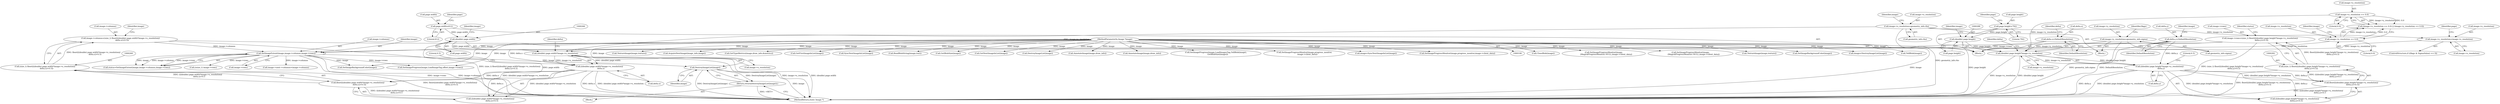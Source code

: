 digraph "0_ImageMagick_f6e9d0d9955e85bdd7540b251cd50d598dacc5e6_66@pointer" {
"1000321" [label="(Call,DestroyImageList(image))"];
"1000301" [label="(Call,SetImageExtent(image,image->columns,image->rows))"];
"1000108" [label="(MethodParameterIn,Image *image)"];
"1000255" [label="(Call,image->columns=(size_t) floor((((double) page.width*image->x_resolution)/\n     delta.x)+0.5))"];
"1000259" [label="(Call,(size_t) floor((((double) page.width*image->x_resolution)/\n     delta.x)+0.5))"];
"1000261" [label="(Call,floor((((double) page.width*image->x_resolution)/\n     delta.x)+0.5))"];
"1000263" [label="(Call,((double) page.width*image->x_resolution)/\n     delta.x)"];
"1000264" [label="(Call,(double) page.width*image->x_resolution)"];
"1000265" [label="(Call,(double) page.width)"];
"1000219" [label="(Call,page.width=612)"];
"1000192" [label="(Call,image->x_resolution=geometry_info.rho)"];
"1000173" [label="(Call,image->x_resolution == 0.0)"];
"1000161" [label="(Call,delta.x=DefaultResolution)"];
"1000277" [label="(Call,image->rows=(size_t) floor((((double) page.height*image->y_resolution)/\n     delta.y)+0.5))"];
"1000281" [label="(Call,(size_t) floor((((double) page.height*image->y_resolution)/\n     delta.y)+0.5))"];
"1000283" [label="(Call,floor((((double) page.height*image->y_resolution)/\n     delta.y)+0.5))"];
"1000285" [label="(Call,((double) page.height*image->y_resolution)/\n     delta.y)"];
"1000286" [label="(Call,(double) page.height*image->y_resolution)"];
"1000287" [label="(Call,(double) page.height)"];
"1000224" [label="(Call,page.height=792)"];
"1000199" [label="(Call,image->y_resolution=geometry_info.sigma)"];
"1000178" [label="(Call,image->y_resolution == 0.0)"];
"1000212" [label="(Call,image->y_resolution=image->x_resolution)"];
"1000166" [label="(Call,delta.y=DefaultResolution)"];
"1000320" [label="(Return,return(DestroyImageList(image));)"];
"1000162" [label="(Call,delta.x)"];
"1000193" [label="(Call,image->x_resolution)"];
"1000295" [label="(Call,delta.y)"];
"1000287" [label="(Call,(double) page.height)"];
"1000277" [label="(Call,image->rows=(size_t) floor((((double) page.height*image->y_resolution)/\n     delta.y)+0.5))"];
"1000165" [label="(Identifier,DefaultResolution)"];
"1000302" [label="(Identifier,image)"];
"1000765" [label="(Call,CloseBlob(image))"];
"1000300" [label="(Identifier,status)"];
"1000212" [label="(Call,image->y_resolution=image->x_resolution)"];
"1000223" [label="(Literal,612)"];
"1000296" [label="(Identifier,delta)"];
"1000262" [label="(Call,(((double) page.width*image->x_resolution)/\n     delta.x)+0.5)"];
"1000255" [label="(Call,image->columns=(size_t) floor((((double) page.width*image->x_resolution)/\n     delta.x)+0.5))"];
"1000221" [label="(Identifier,page)"];
"1000200" [label="(Call,image->y_resolution)"];
"1000723" [label="(Call,SetImageProgressMonitor(image,\n        (MagickProgressMonitor) NULL,image->client_data))"];
"1000267" [label="(Call,page.width)"];
"1000301" [label="(Call,SetImageExtent(image,image->columns,image->rows))"];
"1000183" [label="(Block,)"];
"1000225" [label="(Call,page.height)"];
"1000321" [label="(Call,DestroyImageList(image))"];
"1000172" [label="(Call,(image->x_resolution == 0.0) || (image->y_resolution == 0.0))"];
"1000203" [label="(Call,geometry_info.sigma)"];
"1000320" [label="(Return,return(DestroyImageList(image));)"];
"1000281" [label="(Call,(size_t) floor((((double) page.height*image->y_resolution)/\n     delta.y)+0.5))"];
"1000168" [label="(Identifier,delta)"];
"1000274" [label="(Identifier,delta)"];
"1000600" [label="(Call,SetImageProgressMonitor(image,\n          (MagickProgressMonitor) NULL,image->client_data))"];
"1000174" [label="(Call,image->x_resolution)"];
"1000733" [label="(Call,TextureImage(image,texture))"];
"1000261" [label="(Call,floor((((double) page.width*image->x_resolution)/\n     delta.x)+0.5))"];
"1000697" [label="(Call,SetImageBackgroundColor(image))"];
"1000273" [label="(Call,delta.x)"];
"1000213" [label="(Call,image->y_resolution)"];
"1000306" [label="(Call,image->rows)"];
"1000224" [label="(Call,page.height=792)"];
"1000175" [label="(Identifier,image)"];
"1000657" [label="(Call,image=DestroyImageList(image))"];
"1000178" [label="(Call,image->y_resolution == 0.0)"];
"1000292" [label="(Call,image->y_resolution)"];
"1000270" [label="(Call,image->x_resolution)"];
"1000228" [label="(Literal,792)"];
"1000704" [label="(Call,TellBlob(image))"];
"1000284" [label="(Call,(((double) page.height*image->y_resolution)/\n     delta.y)+0.5)"];
"1000161" [label="(Call,delta.x=DefaultResolution)"];
"1000170" [label="(Identifier,DefaultResolution)"];
"1000610" [label="(Call,TextureImage(image,texture))"];
"1000665" [label="(Call,image->next->columns=image->columns)"];
"1000646" [label="(Call,AcquireNextImage(image_info,image))"];
"1000286" [label="(Call,(double) page.height*image->y_resolution)"];
"1000166" [label="(Call,delta.y=DefaultResolution)"];
"1000173" [label="(Call,image->x_resolution == 0.0)"];
"1000299" [label="(Call,status=SetImageExtent(image,image->columns,image->rows))"];
"1000428" [label="(Call,GetTypeMetrics(image,draw_info,&metrics))"];
"1000259" [label="(Call,(size_t) floor((((double) page.width*image->x_resolution)/\n     delta.x)+0.5))"];
"1000322" [label="(Identifier,image)"];
"1000768" [label="(Call,GetFirstImageInList(image))"];
"1000558" [label="(Call,SetImageProgress(image,LoadImageTag,offset,image->rows))"];
"1000196" [label="(Call,geometry_info.rho)"];
"1000265" [label="(Call,(double) page.width)"];
"1000283" [label="(Call,floor((((double) page.height*image->y_resolution)/\n     delta.y)+0.5))"];
"1000289" [label="(Call,page.height)"];
"1000685" [label="(Call,SyncNextImageInList(image))"];
"1000303" [label="(Call,image->columns)"];
"1000572" [label="(Call,ReadBlobString(image,text))"];
"1000219" [label="(Call,page.width=612)"];
"1000706" [label="(Call,GetBlobSize(image))"];
"1000383" [label="(Call,SetImageBackgroundColor(image))"];
"1000192" [label="(Call,image->x_resolution=geometry_info.rho)"];
"1000177" [label="(Literal,0.0)"];
"1000231" [label="(Identifier,page)"];
"1000182" [label="(Literal,0.0)"];
"1000579" [label="(Call,(ssize_t) image->rows)"];
"1000278" [label="(Call,image->rows)"];
"1000179" [label="(Call,image->y_resolution)"];
"1000279" [label="(Identifier,image)"];
"1000298" [label="(Literal,0.5)"];
"1000256" [label="(Call,image->columns)"];
"1000271" [label="(Identifier,image)"];
"1000111" [label="(Block,)"];
"1000226" [label="(Identifier,page)"];
"1000209" [label="(Identifier,flags)"];
"1000206" [label="(ControlStructure,if ((flags & SigmaValue) == 0))"];
"1000285" [label="(Call,((double) page.height*image->y_resolution)/\n     delta.y)"];
"1000770" [label="(MethodReturn,static Image *)"];
"1000651" [label="(Call,GetNextImageInList(image))"];
"1000201" [label="(Identifier,image)"];
"1000167" [label="(Call,delta.y)"];
"1000659" [label="(Call,DestroyImageList(image))"];
"1000180" [label="(Identifier,image)"];
"1000276" [label="(Literal,0.5)"];
"1000216" [label="(Call,image->x_resolution)"];
"1000264" [label="(Call,(double) page.width*image->x_resolution)"];
"1000313" [label="(Block,)"];
"1000746" [label="(Call,AnnotateImage(image,draw_info))"];
"1000293" [label="(Identifier,image)"];
"1000623" [label="(Call,AnnotateImage(image,draw_info))"];
"1000263" [label="(Call,((double) page.width*image->x_resolution)/\n     delta.x)"];
"1000220" [label="(Call,page.width)"];
"1000199" [label="(Call,image->y_resolution=geometry_info.sigma)"];
"1000701" [label="(Call,SetImageProgress(image,LoadImagesTag,TellBlob(image),\n      GetBlobSize(image)))"];
"1000615" [label="(Call,SetImageProgressMonitor(image,progress_monitor,\n          image->client_data))"];
"1000683" [label="(Call,image=SyncNextImageInList(image))"];
"1000108" [label="(MethodParameterIn,Image *image)"];
"1000738" [label="(Call,SetImageProgressMonitor(image,progress_monitor,image->client_data))"];
"1000321" -> "1000320"  [label="AST: "];
"1000321" -> "1000322"  [label="CFG: "];
"1000322" -> "1000321"  [label="AST: "];
"1000320" -> "1000321"  [label="CFG: "];
"1000321" -> "1000770"  [label="DDG: image"];
"1000321" -> "1000770"  [label="DDG: DestroyImageList(image)"];
"1000321" -> "1000320"  [label="DDG: DestroyImageList(image)"];
"1000301" -> "1000321"  [label="DDG: image"];
"1000108" -> "1000321"  [label="DDG: image"];
"1000301" -> "1000299"  [label="AST: "];
"1000301" -> "1000306"  [label="CFG: "];
"1000302" -> "1000301"  [label="AST: "];
"1000303" -> "1000301"  [label="AST: "];
"1000306" -> "1000301"  [label="AST: "];
"1000299" -> "1000301"  [label="CFG: "];
"1000301" -> "1000770"  [label="DDG: image->columns"];
"1000301" -> "1000770"  [label="DDG: image->rows"];
"1000301" -> "1000299"  [label="DDG: image"];
"1000301" -> "1000299"  [label="DDG: image->columns"];
"1000301" -> "1000299"  [label="DDG: image->rows"];
"1000108" -> "1000301"  [label="DDG: image"];
"1000255" -> "1000301"  [label="DDG: image->columns"];
"1000277" -> "1000301"  [label="DDG: image->rows"];
"1000301" -> "1000383"  [label="DDG: image"];
"1000301" -> "1000558"  [label="DDG: image->rows"];
"1000301" -> "1000579"  [label="DDG: image->rows"];
"1000301" -> "1000665"  [label="DDG: image->columns"];
"1000108" -> "1000106"  [label="AST: "];
"1000108" -> "1000770"  [label="DDG: image"];
"1000108" -> "1000383"  [label="DDG: image"];
"1000108" -> "1000428"  [label="DDG: image"];
"1000108" -> "1000558"  [label="DDG: image"];
"1000108" -> "1000572"  [label="DDG: image"];
"1000108" -> "1000600"  [label="DDG: image"];
"1000108" -> "1000610"  [label="DDG: image"];
"1000108" -> "1000615"  [label="DDG: image"];
"1000108" -> "1000623"  [label="DDG: image"];
"1000108" -> "1000646"  [label="DDG: image"];
"1000108" -> "1000651"  [label="DDG: image"];
"1000108" -> "1000657"  [label="DDG: image"];
"1000108" -> "1000659"  [label="DDG: image"];
"1000108" -> "1000683"  [label="DDG: image"];
"1000108" -> "1000685"  [label="DDG: image"];
"1000108" -> "1000697"  [label="DDG: image"];
"1000108" -> "1000701"  [label="DDG: image"];
"1000108" -> "1000704"  [label="DDG: image"];
"1000108" -> "1000706"  [label="DDG: image"];
"1000108" -> "1000723"  [label="DDG: image"];
"1000108" -> "1000733"  [label="DDG: image"];
"1000108" -> "1000738"  [label="DDG: image"];
"1000108" -> "1000746"  [label="DDG: image"];
"1000108" -> "1000765"  [label="DDG: image"];
"1000108" -> "1000768"  [label="DDG: image"];
"1000255" -> "1000111"  [label="AST: "];
"1000255" -> "1000259"  [label="CFG: "];
"1000256" -> "1000255"  [label="AST: "];
"1000259" -> "1000255"  [label="AST: "];
"1000279" -> "1000255"  [label="CFG: "];
"1000255" -> "1000770"  [label="DDG: (size_t) floor((((double) page.width*image->x_resolution)/\n     delta.x)+0.5)"];
"1000259" -> "1000255"  [label="DDG: floor((((double) page.width*image->x_resolution)/\n     delta.x)+0.5)"];
"1000259" -> "1000261"  [label="CFG: "];
"1000260" -> "1000259"  [label="AST: "];
"1000261" -> "1000259"  [label="AST: "];
"1000259" -> "1000770"  [label="DDG: floor((((double) page.width*image->x_resolution)/\n     delta.x)+0.5)"];
"1000261" -> "1000259"  [label="DDG: (((double) page.width*image->x_resolution)/\n     delta.x)+0.5"];
"1000261" -> "1000262"  [label="CFG: "];
"1000262" -> "1000261"  [label="AST: "];
"1000261" -> "1000770"  [label="DDG: (((double) page.width*image->x_resolution)/\n     delta.x)+0.5"];
"1000263" -> "1000261"  [label="DDG: (double) page.width*image->x_resolution"];
"1000263" -> "1000261"  [label="DDG: delta.x"];
"1000263" -> "1000262"  [label="AST: "];
"1000263" -> "1000273"  [label="CFG: "];
"1000264" -> "1000263"  [label="AST: "];
"1000273" -> "1000263"  [label="AST: "];
"1000276" -> "1000263"  [label="CFG: "];
"1000263" -> "1000770"  [label="DDG: (double) page.width*image->x_resolution"];
"1000263" -> "1000770"  [label="DDG: delta.x"];
"1000263" -> "1000262"  [label="DDG: (double) page.width*image->x_resolution"];
"1000263" -> "1000262"  [label="DDG: delta.x"];
"1000264" -> "1000263"  [label="DDG: (double) page.width"];
"1000264" -> "1000263"  [label="DDG: image->x_resolution"];
"1000161" -> "1000263"  [label="DDG: delta.x"];
"1000264" -> "1000270"  [label="CFG: "];
"1000265" -> "1000264"  [label="AST: "];
"1000270" -> "1000264"  [label="AST: "];
"1000274" -> "1000264"  [label="CFG: "];
"1000264" -> "1000770"  [label="DDG: (double) page.width"];
"1000264" -> "1000770"  [label="DDG: image->x_resolution"];
"1000265" -> "1000264"  [label="DDG: page.width"];
"1000192" -> "1000264"  [label="DDG: image->x_resolution"];
"1000173" -> "1000264"  [label="DDG: image->x_resolution"];
"1000265" -> "1000267"  [label="CFG: "];
"1000266" -> "1000265"  [label="AST: "];
"1000267" -> "1000265"  [label="AST: "];
"1000271" -> "1000265"  [label="CFG: "];
"1000265" -> "1000770"  [label="DDG: page.width"];
"1000219" -> "1000265"  [label="DDG: page.width"];
"1000219" -> "1000111"  [label="AST: "];
"1000219" -> "1000223"  [label="CFG: "];
"1000220" -> "1000219"  [label="AST: "];
"1000223" -> "1000219"  [label="AST: "];
"1000226" -> "1000219"  [label="CFG: "];
"1000192" -> "1000183"  [label="AST: "];
"1000192" -> "1000196"  [label="CFG: "];
"1000193" -> "1000192"  [label="AST: "];
"1000196" -> "1000192"  [label="AST: "];
"1000201" -> "1000192"  [label="CFG: "];
"1000192" -> "1000770"  [label="DDG: geometry_info.rho"];
"1000192" -> "1000212"  [label="DDG: image->x_resolution"];
"1000173" -> "1000172"  [label="AST: "];
"1000173" -> "1000177"  [label="CFG: "];
"1000174" -> "1000173"  [label="AST: "];
"1000177" -> "1000173"  [label="AST: "];
"1000180" -> "1000173"  [label="CFG: "];
"1000172" -> "1000173"  [label="CFG: "];
"1000173" -> "1000172"  [label="DDG: image->x_resolution"];
"1000173" -> "1000172"  [label="DDG: 0.0"];
"1000161" -> "1000111"  [label="AST: "];
"1000161" -> "1000165"  [label="CFG: "];
"1000162" -> "1000161"  [label="AST: "];
"1000165" -> "1000161"  [label="AST: "];
"1000168" -> "1000161"  [label="CFG: "];
"1000277" -> "1000111"  [label="AST: "];
"1000277" -> "1000281"  [label="CFG: "];
"1000278" -> "1000277"  [label="AST: "];
"1000281" -> "1000277"  [label="AST: "];
"1000300" -> "1000277"  [label="CFG: "];
"1000277" -> "1000770"  [label="DDG: (size_t) floor((((double) page.height*image->y_resolution)/\n     delta.y)+0.5)"];
"1000281" -> "1000277"  [label="DDG: floor((((double) page.height*image->y_resolution)/\n     delta.y)+0.5)"];
"1000281" -> "1000283"  [label="CFG: "];
"1000282" -> "1000281"  [label="AST: "];
"1000283" -> "1000281"  [label="AST: "];
"1000281" -> "1000770"  [label="DDG: floor((((double) page.height*image->y_resolution)/\n     delta.y)+0.5)"];
"1000283" -> "1000281"  [label="DDG: (((double) page.height*image->y_resolution)/\n     delta.y)+0.5"];
"1000283" -> "1000284"  [label="CFG: "];
"1000284" -> "1000283"  [label="AST: "];
"1000283" -> "1000770"  [label="DDG: (((double) page.height*image->y_resolution)/\n     delta.y)+0.5"];
"1000285" -> "1000283"  [label="DDG: (double) page.height*image->y_resolution"];
"1000285" -> "1000283"  [label="DDG: delta.y"];
"1000285" -> "1000284"  [label="AST: "];
"1000285" -> "1000295"  [label="CFG: "];
"1000286" -> "1000285"  [label="AST: "];
"1000295" -> "1000285"  [label="AST: "];
"1000298" -> "1000285"  [label="CFG: "];
"1000285" -> "1000770"  [label="DDG: (double) page.height*image->y_resolution"];
"1000285" -> "1000770"  [label="DDG: delta.y"];
"1000285" -> "1000284"  [label="DDG: (double) page.height*image->y_resolution"];
"1000285" -> "1000284"  [label="DDG: delta.y"];
"1000286" -> "1000285"  [label="DDG: (double) page.height"];
"1000286" -> "1000285"  [label="DDG: image->y_resolution"];
"1000166" -> "1000285"  [label="DDG: delta.y"];
"1000286" -> "1000292"  [label="CFG: "];
"1000287" -> "1000286"  [label="AST: "];
"1000292" -> "1000286"  [label="AST: "];
"1000296" -> "1000286"  [label="CFG: "];
"1000286" -> "1000770"  [label="DDG: image->y_resolution"];
"1000286" -> "1000770"  [label="DDG: (double) page.height"];
"1000287" -> "1000286"  [label="DDG: page.height"];
"1000199" -> "1000286"  [label="DDG: image->y_resolution"];
"1000178" -> "1000286"  [label="DDG: image->y_resolution"];
"1000212" -> "1000286"  [label="DDG: image->y_resolution"];
"1000287" -> "1000289"  [label="CFG: "];
"1000288" -> "1000287"  [label="AST: "];
"1000289" -> "1000287"  [label="AST: "];
"1000293" -> "1000287"  [label="CFG: "];
"1000287" -> "1000770"  [label="DDG: page.height"];
"1000224" -> "1000287"  [label="DDG: page.height"];
"1000224" -> "1000111"  [label="AST: "];
"1000224" -> "1000228"  [label="CFG: "];
"1000225" -> "1000224"  [label="AST: "];
"1000228" -> "1000224"  [label="AST: "];
"1000231" -> "1000224"  [label="CFG: "];
"1000199" -> "1000183"  [label="AST: "];
"1000199" -> "1000203"  [label="CFG: "];
"1000200" -> "1000199"  [label="AST: "];
"1000203" -> "1000199"  [label="AST: "];
"1000209" -> "1000199"  [label="CFG: "];
"1000199" -> "1000770"  [label="DDG: geometry_info.sigma"];
"1000178" -> "1000172"  [label="AST: "];
"1000178" -> "1000182"  [label="CFG: "];
"1000179" -> "1000178"  [label="AST: "];
"1000182" -> "1000178"  [label="AST: "];
"1000172" -> "1000178"  [label="CFG: "];
"1000178" -> "1000172"  [label="DDG: image->y_resolution"];
"1000178" -> "1000172"  [label="DDG: 0.0"];
"1000212" -> "1000206"  [label="AST: "];
"1000212" -> "1000216"  [label="CFG: "];
"1000213" -> "1000212"  [label="AST: "];
"1000216" -> "1000212"  [label="AST: "];
"1000221" -> "1000212"  [label="CFG: "];
"1000166" -> "1000111"  [label="AST: "];
"1000166" -> "1000170"  [label="CFG: "];
"1000167" -> "1000166"  [label="AST: "];
"1000170" -> "1000166"  [label="AST: "];
"1000175" -> "1000166"  [label="CFG: "];
"1000166" -> "1000770"  [label="DDG: DefaultResolution"];
"1000320" -> "1000313"  [label="AST: "];
"1000770" -> "1000320"  [label="CFG: "];
"1000320" -> "1000770"  [label="DDG: <RET>"];
}
